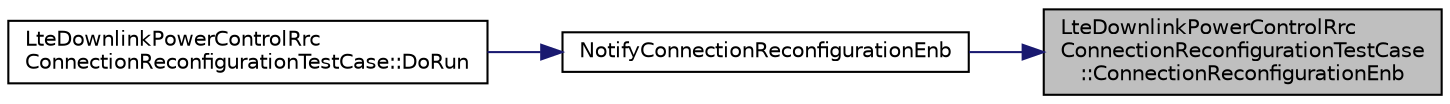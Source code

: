 digraph "LteDownlinkPowerControlRrcConnectionReconfigurationTestCase::ConnectionReconfigurationEnb"
{
 // LATEX_PDF_SIZE
  edge [fontname="Helvetica",fontsize="10",labelfontname="Helvetica",labelfontsize="10"];
  node [fontname="Helvetica",fontsize="10",shape=record];
  rankdir="RL";
  Node1 [label="LteDownlinkPowerControlRrc\lConnectionReconfigurationTestCase\l::ConnectionReconfigurationEnb",height=0.2,width=0.4,color="black", fillcolor="grey75", style="filled", fontcolor="black",tooltip="Connection Reconfiguration ENB."];
  Node1 -> Node2 [dir="back",color="midnightblue",fontsize="10",style="solid",fontname="Helvetica"];
  Node2 [label="NotifyConnectionReconfigurationEnb",height=0.2,width=0.4,color="black", fillcolor="white", style="filled",URL="$lte-test-downlink-power-control_8cc.html#aa2299ae5ebf8dfb41cdfb7a62ac7b7bd",tooltip=" "];
  Node2 -> Node3 [dir="back",color="midnightblue",fontsize="10",style="solid",fontname="Helvetica"];
  Node3 [label="LteDownlinkPowerControlRrc\lConnectionReconfigurationTestCase::DoRun",height=0.2,width=0.4,color="black", fillcolor="white", style="filled",URL="$class_lte_downlink_power_control_rrc_connection_reconfiguration_test_case.html#a3f7be434747a85c448ade6fc4500d552",tooltip="Implementation to actually run this TestCase."];
}
